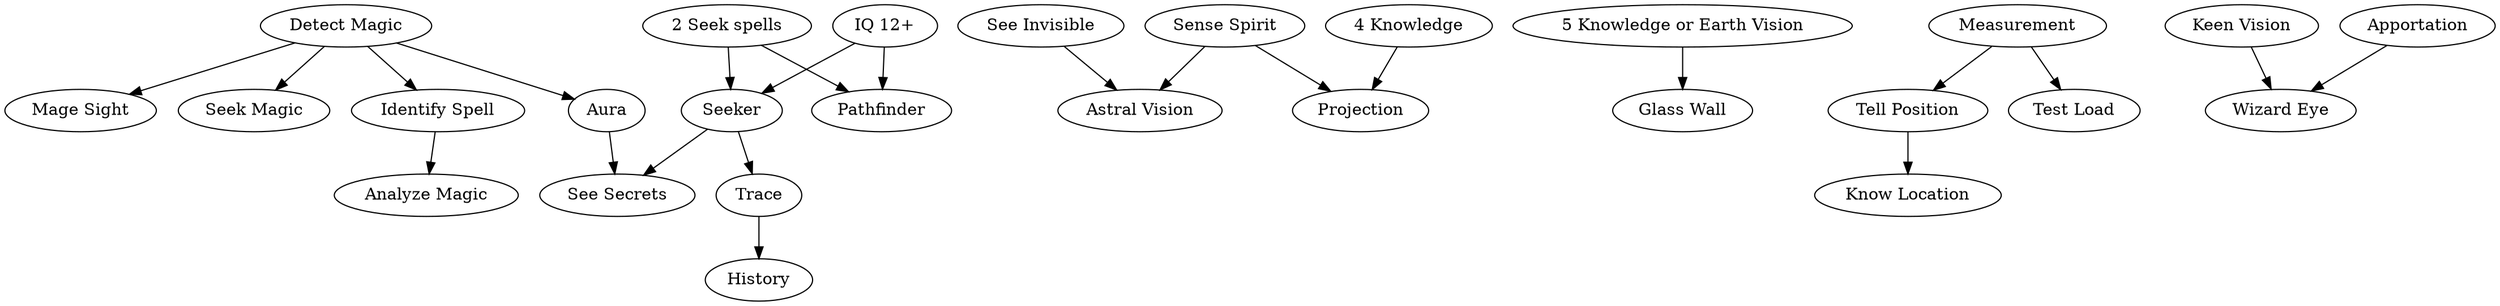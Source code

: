 digraph {
    "Identify Spell" -> { "Analyze Magic" }
    "Sense Spirit" -> { "Astral Vision", "Projection" }
    "See Invisible" -> { "Astral Vision" }
    "Detect Magic" -> { "Aura", "Identify Spell", "Mage Sight", "Seek Magic" }
    "5 Knowledge or Earth Vision" -> { "Glass Wall" }
    "Trace" -> { "History" }
    "Tell Position" -> { "Know Location" }
    "IQ 12+" -> { "Pathfinder", "Seeker" }
    "2 Seek spells" -> { "Pathfinder", "Seeker" }
    "4 Knowledge" -> { "Projection" }
    "Aura" -> { "See Secrets" }
    "Seeker" -> { "See Secrets", "Trace" }
    "Measurement" -> { "Tell Position", "Test Load" }
    "Keen Vision" -> { "Wizard Eye" }
    "Apportation" -> { "Wizard Eye" }
}